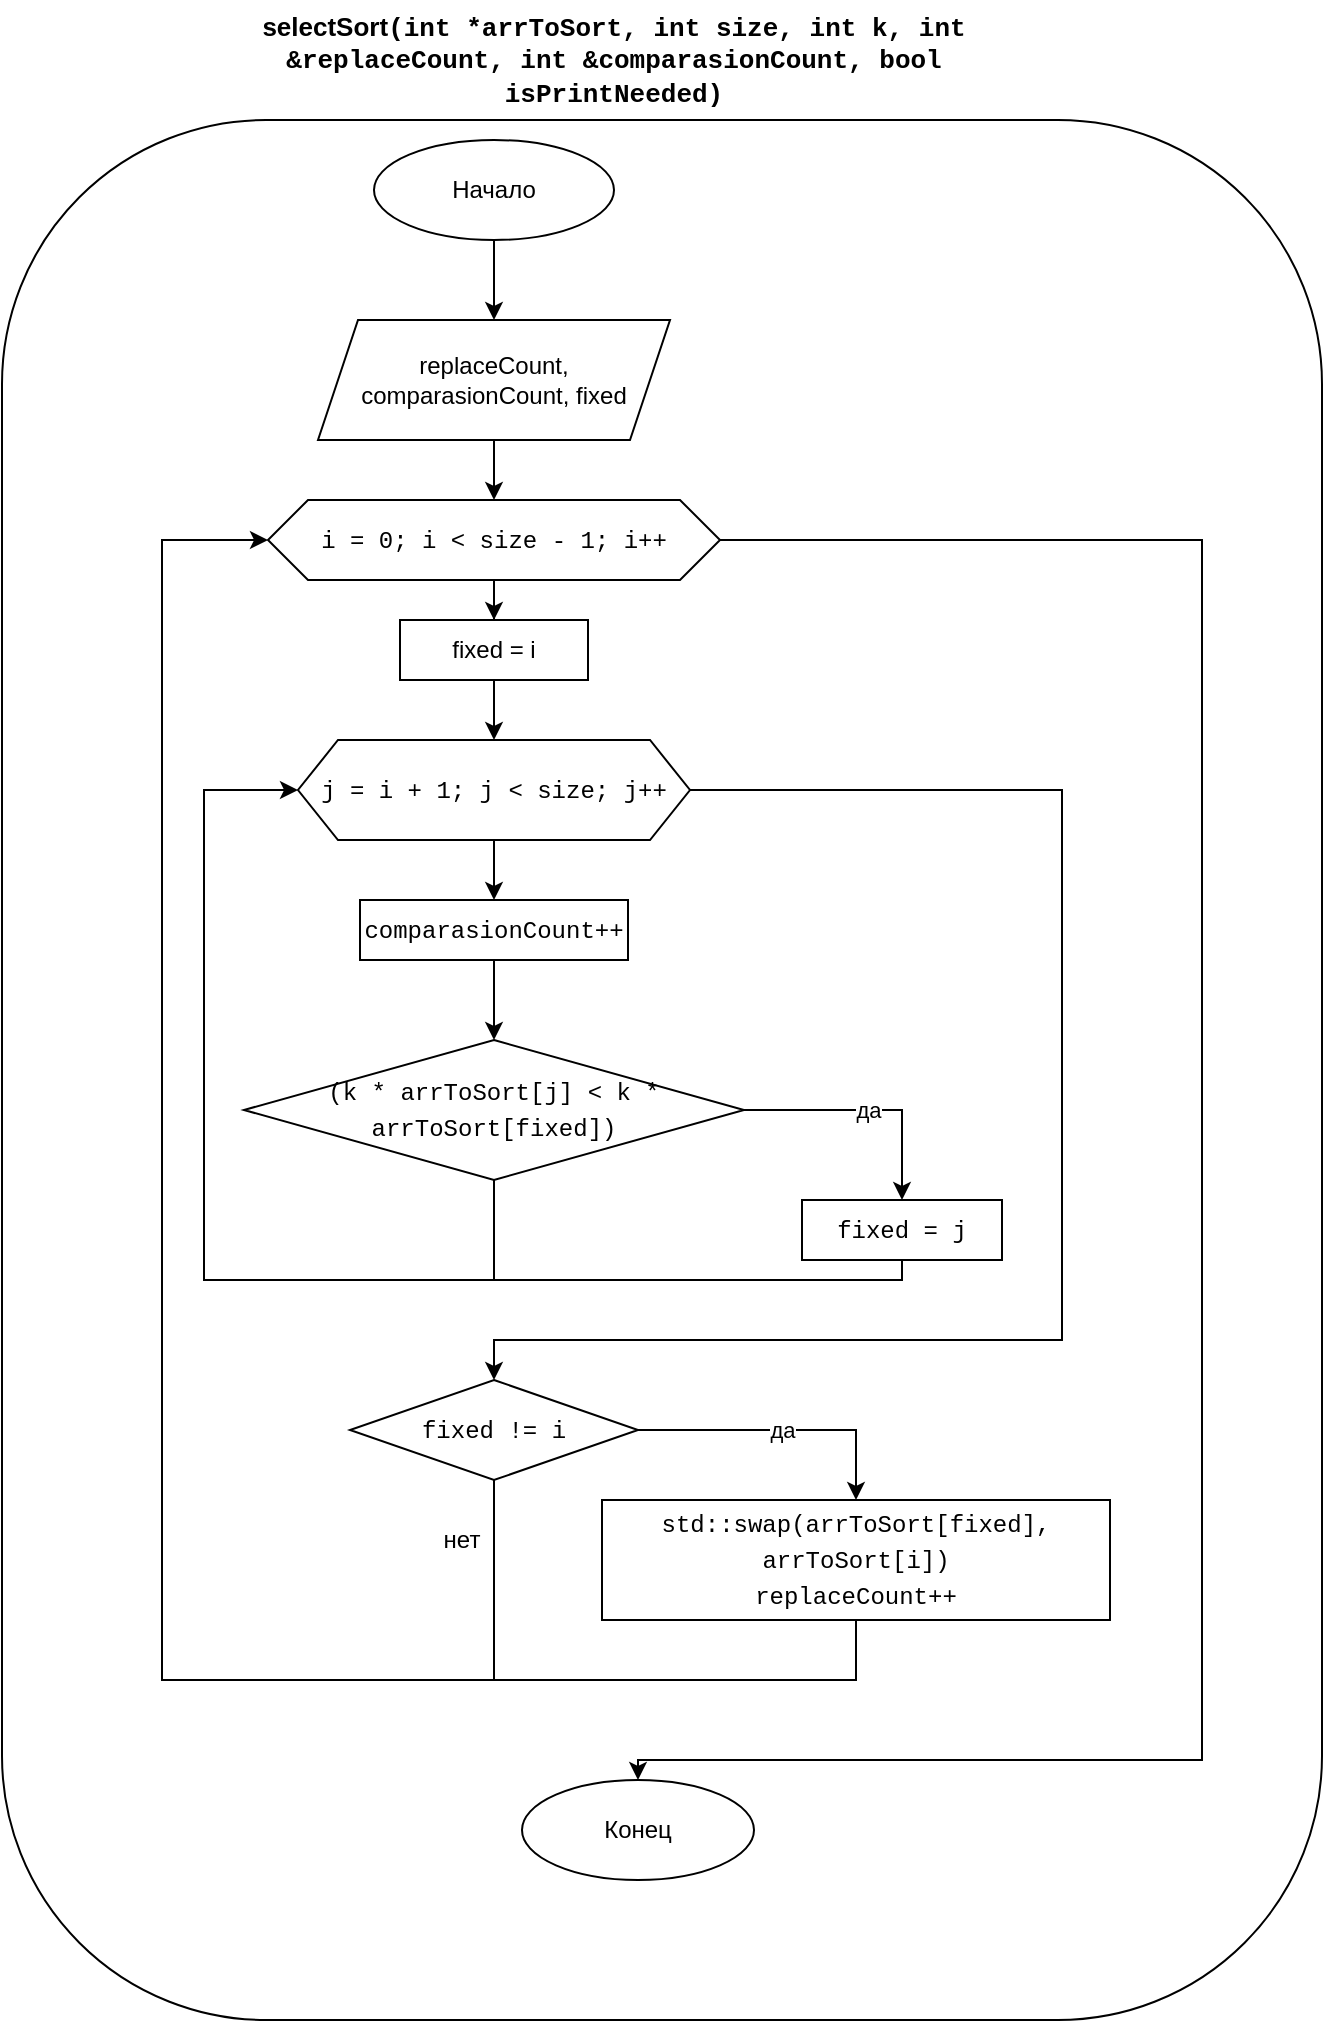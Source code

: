 <mxfile version="15.1.3" type="device"><diagram id="ImeT4RoPJ0O0WgbJs0aF" name="Страница 1"><mxGraphModel dx="946" dy="672" grid="1" gridSize="10" guides="1" tooltips="1" connect="1" arrows="1" fold="1" page="1" pageScale="1" pageWidth="827" pageHeight="1169" math="0" shadow="0"><root><mxCell id="0"/><mxCell id="1" parent="0"/><mxCell id="ABT2fALoweKapUYairp7-1" value="" style="rounded=1;whiteSpace=wrap;html=1;arcSize=20;fillColor=none;" parent="1" vertex="1"><mxGeometry x="130" y="70" width="660" height="950" as="geometry"/></mxCell><mxCell id="ABT2fALoweKapUYairp7-2" value="&lt;font style=&quot;font-size: 13px&quot;&gt;&lt;b&gt;selectSort&lt;font face=&quot;menlo, monaco, courier new, monospace&quot;&gt;(int&amp;nbsp;&lt;/font&gt;&lt;span style=&quot;font-family: &amp;#34;menlo&amp;#34; , &amp;#34;monaco&amp;#34; , &amp;#34;courier new&amp;#34; , monospace&quot;&gt;*&lt;/span&gt;&lt;span style=&quot;font-family: &amp;#34;menlo&amp;#34; , &amp;#34;monaco&amp;#34; , &amp;#34;courier new&amp;#34; , monospace&quot;&gt;arrToSort&lt;/span&gt;&lt;span style=&quot;font-family: &amp;#34;menlo&amp;#34; , &amp;#34;monaco&amp;#34; , &amp;#34;courier new&amp;#34; , monospace&quot;&gt;, &lt;/span&gt;&lt;span style=&quot;font-family: &amp;#34;menlo&amp;#34; , &amp;#34;monaco&amp;#34; , &amp;#34;courier new&amp;#34; , monospace&quot;&gt;int&lt;/span&gt;&lt;span style=&quot;font-family: &amp;#34;menlo&amp;#34; , &amp;#34;monaco&amp;#34; , &amp;#34;courier new&amp;#34; , monospace&quot;&gt; &lt;/span&gt;&lt;span style=&quot;font-family: &amp;#34;menlo&amp;#34; , &amp;#34;monaco&amp;#34; , &amp;#34;courier new&amp;#34; , monospace&quot;&gt;size&lt;/span&gt;&lt;span style=&quot;font-family: &amp;#34;menlo&amp;#34; , &amp;#34;monaco&amp;#34; , &amp;#34;courier new&amp;#34; , monospace&quot;&gt;, &lt;/span&gt;&lt;span style=&quot;font-family: &amp;#34;menlo&amp;#34; , &amp;#34;monaco&amp;#34; , &amp;#34;courier new&amp;#34; , monospace&quot;&gt;int&lt;/span&gt;&lt;span style=&quot;font-family: &amp;#34;menlo&amp;#34; , &amp;#34;monaco&amp;#34; , &amp;#34;courier new&amp;#34; , monospace&quot;&gt; &lt;/span&gt;&lt;span style=&quot;font-family: &amp;#34;menlo&amp;#34; , &amp;#34;monaco&amp;#34; , &amp;#34;courier new&amp;#34; , monospace&quot;&gt;k&lt;/span&gt;&lt;span style=&quot;font-family: &amp;#34;menlo&amp;#34; , &amp;#34;monaco&amp;#34; , &amp;#34;courier new&amp;#34; , monospace&quot;&gt;, &lt;/span&gt;&lt;span style=&quot;font-family: &amp;#34;menlo&amp;#34; , &amp;#34;monaco&amp;#34; , &amp;#34;courier new&amp;#34; , monospace&quot;&gt;int&lt;/span&gt;&lt;span style=&quot;font-family: &amp;#34;menlo&amp;#34; , &amp;#34;monaco&amp;#34; , &amp;#34;courier new&amp;#34; , monospace&quot;&gt; &lt;/span&gt;&lt;span style=&quot;font-family: &amp;#34;menlo&amp;#34; , &amp;#34;monaco&amp;#34; , &amp;#34;courier new&amp;#34; , monospace&quot;&gt;&amp;amp;&lt;/span&gt;&lt;span style=&quot;font-family: &amp;#34;menlo&amp;#34; , &amp;#34;monaco&amp;#34; , &amp;#34;courier new&amp;#34; , monospace&quot;&gt;replaceCount&lt;/span&gt;&lt;span style=&quot;font-family: &amp;#34;menlo&amp;#34; , &amp;#34;monaco&amp;#34; , &amp;#34;courier new&amp;#34; , monospace&quot;&gt;, &lt;/span&gt;&lt;span style=&quot;font-family: &amp;#34;menlo&amp;#34; , &amp;#34;monaco&amp;#34; , &amp;#34;courier new&amp;#34; , monospace&quot;&gt;int&lt;/span&gt;&lt;span style=&quot;font-family: &amp;#34;menlo&amp;#34; , &amp;#34;monaco&amp;#34; , &amp;#34;courier new&amp;#34; , monospace&quot;&gt; &lt;/span&gt;&lt;span style=&quot;font-family: &amp;#34;menlo&amp;#34; , &amp;#34;monaco&amp;#34; , &amp;#34;courier new&amp;#34; , monospace&quot;&gt;&amp;amp;&lt;/span&gt;&lt;span style=&quot;font-family: &amp;#34;menlo&amp;#34; , &amp;#34;monaco&amp;#34; , &amp;#34;courier new&amp;#34; , monospace&quot;&gt;comparasionCount&lt;/span&gt;&lt;span style=&quot;font-family: &amp;#34;menlo&amp;#34; , &amp;#34;monaco&amp;#34; , &amp;#34;courier new&amp;#34; , monospace&quot;&gt;, &lt;/span&gt;&lt;span style=&quot;font-family: &amp;#34;menlo&amp;#34; , &amp;#34;monaco&amp;#34; , &amp;#34;courier new&amp;#34; , monospace&quot;&gt;bool&lt;/span&gt;&lt;span style=&quot;font-family: &amp;#34;menlo&amp;#34; , &amp;#34;monaco&amp;#34; , &amp;#34;courier new&amp;#34; , monospace&quot;&gt; &lt;/span&gt;&lt;span style=&quot;font-family: &amp;#34;menlo&amp;#34; , &amp;#34;monaco&amp;#34; , &amp;#34;courier new&amp;#34; , monospace&quot;&gt;isPrintNeeded&lt;/span&gt;&lt;span style=&quot;font-family: &amp;#34;menlo&amp;#34; , &amp;#34;monaco&amp;#34; , &amp;#34;courier new&amp;#34; , monospace&quot;&gt;)&lt;/span&gt;&lt;/b&gt;&lt;/font&gt;" style="text;html=1;strokeColor=none;fillColor=none;align=center;verticalAlign=middle;whiteSpace=wrap;rounded=0;" parent="1" vertex="1"><mxGeometry x="230" y="10" width="412" height="60" as="geometry"/></mxCell><mxCell id="ABT2fALoweKapUYairp7-5" value="" style="edgeStyle=orthogonalEdgeStyle;rounded=0;orthogonalLoop=1;jettySize=auto;html=1;" parent="1" source="ABT2fALoweKapUYairp7-3" target="ABT2fALoweKapUYairp7-4" edge="1"><mxGeometry relative="1" as="geometry"/></mxCell><mxCell id="ABT2fALoweKapUYairp7-3" value="Начало" style="ellipse;whiteSpace=wrap;html=1;fillColor=none;" parent="1" vertex="1"><mxGeometry x="316" y="80" width="120" height="50" as="geometry"/></mxCell><mxCell id="ABT2fALoweKapUYairp7-7" value="" style="edgeStyle=orthogonalEdgeStyle;rounded=0;orthogonalLoop=1;jettySize=auto;html=1;" parent="1" source="ABT2fALoweKapUYairp7-4" target="ABT2fALoweKapUYairp7-6" edge="1"><mxGeometry relative="1" as="geometry"/></mxCell><mxCell id="ABT2fALoweKapUYairp7-4" value="replaceCount, comparasionCount, fixed" style="shape=parallelogram;perimeter=parallelogramPerimeter;whiteSpace=wrap;html=1;fixedSize=1;fillColor=none;" parent="1" vertex="1"><mxGeometry x="288" y="170" width="176" height="60" as="geometry"/></mxCell><mxCell id="ABT2fALoweKapUYairp7-9" value="" style="edgeStyle=orthogonalEdgeStyle;rounded=0;orthogonalLoop=1;jettySize=auto;html=1;" parent="1" source="ABT2fALoweKapUYairp7-6" target="ABT2fALoweKapUYairp7-8" edge="1"><mxGeometry relative="1" as="geometry"/></mxCell><mxCell id="2ihdVEc7U8rsXTOA3h8d-4" value="" style="edgeStyle=orthogonalEdgeStyle;rounded=0;orthogonalLoop=1;jettySize=auto;html=1;entryX=0.5;entryY=0;entryDx=0;entryDy=0;" edge="1" parent="1" source="ABT2fALoweKapUYairp7-6" target="2ihdVEc7U8rsXTOA3h8d-2"><mxGeometry relative="1" as="geometry"><mxPoint x="569" y="280" as="targetPoint"/><Array as="points"><mxPoint x="730" y="280"/><mxPoint x="730" y="890"/><mxPoint x="448" y="890"/></Array></mxGeometry></mxCell><mxCell id="ABT2fALoweKapUYairp7-6" value="&lt;div style=&quot;font-family: menlo, monaco, &amp;quot;courier new&amp;quot;, monospace; line-height: 18px;&quot;&gt;&lt;span style=&quot;&quot;&gt;i&lt;/span&gt; &lt;span style=&quot;&quot;&gt;=&lt;/span&gt; &lt;span style=&quot;&quot;&gt;0&lt;/span&gt;; &lt;span style=&quot;&quot;&gt;i&lt;/span&gt; &lt;span style=&quot;&quot;&gt;&amp;lt;&lt;/span&gt; size &lt;span style=&quot;&quot;&gt;-&lt;/span&gt; &lt;span style=&quot;&quot;&gt;1&lt;/span&gt;; &lt;span style=&quot;&quot;&gt;i&lt;/span&gt;&lt;span style=&quot;&quot;&gt;++&lt;/span&gt;&lt;/div&gt;" style="shape=hexagon;perimeter=hexagonPerimeter2;whiteSpace=wrap;html=1;fixedSize=1;fillColor=none;" parent="1" vertex="1"><mxGeometry x="263" y="260" width="226" height="40" as="geometry"/></mxCell><mxCell id="ABT2fALoweKapUYairp7-11" value="" style="edgeStyle=orthogonalEdgeStyle;rounded=0;orthogonalLoop=1;jettySize=auto;html=1;" parent="1" source="ABT2fALoweKapUYairp7-8" target="ABT2fALoweKapUYairp7-10" edge="1"><mxGeometry relative="1" as="geometry"/></mxCell><mxCell id="ABT2fALoweKapUYairp7-8" value="fixed = i" style="whiteSpace=wrap;html=1;fillColor=none;" parent="1" vertex="1"><mxGeometry x="329" y="320" width="94" height="30" as="geometry"/></mxCell><mxCell id="ABT2fALoweKapUYairp7-13" value="" style="edgeStyle=orthogonalEdgeStyle;rounded=0;orthogonalLoop=1;jettySize=auto;html=1;" parent="1" source="ABT2fALoweKapUYairp7-10" target="ABT2fALoweKapUYairp7-12" edge="1"><mxGeometry relative="1" as="geometry"/></mxCell><mxCell id="ABT2fALoweKapUYairp7-25" value="" style="edgeStyle=orthogonalEdgeStyle;rounded=0;orthogonalLoop=1;jettySize=auto;html=1;endArrow=classic;endFill=1;" parent="1" source="ABT2fALoweKapUYairp7-10" target="ABT2fALoweKapUYairp7-24" edge="1"><mxGeometry relative="1" as="geometry"><Array as="points"><mxPoint x="660" y="405"/><mxPoint x="660" y="680"/><mxPoint x="376" y="680"/></Array></mxGeometry></mxCell><mxCell id="ABT2fALoweKapUYairp7-10" value="&lt;div style=&quot;font-family: menlo, monaco, &amp;quot;courier new&amp;quot;, monospace; line-height: 18px;&quot;&gt;&lt;span style=&quot;&quot;&gt;j&lt;/span&gt; &lt;span style=&quot;&quot;&gt;=&lt;/span&gt; &lt;span style=&quot;&quot;&gt;i&lt;/span&gt; &lt;span style=&quot;&quot;&gt;+&lt;/span&gt; &lt;span style=&quot;&quot;&gt;1&lt;/span&gt;; &lt;span style=&quot;&quot;&gt;j&lt;/span&gt; &lt;span style=&quot;&quot;&gt;&amp;lt;&lt;/span&gt; size; &lt;span style=&quot;&quot;&gt;j&lt;/span&gt;&lt;span style=&quot;&quot;&gt;++&lt;/span&gt;&lt;/div&gt;" style="shape=hexagon;perimeter=hexagonPerimeter2;whiteSpace=wrap;html=1;fixedSize=1;fillColor=none;" parent="1" vertex="1"><mxGeometry x="278" y="380" width="196" height="50" as="geometry"/></mxCell><mxCell id="ABT2fALoweKapUYairp7-15" value="" style="edgeStyle=orthogonalEdgeStyle;rounded=0;orthogonalLoop=1;jettySize=auto;html=1;" parent="1" source="ABT2fALoweKapUYairp7-12" target="ABT2fALoweKapUYairp7-14" edge="1"><mxGeometry relative="1" as="geometry"/></mxCell><mxCell id="ABT2fALoweKapUYairp7-12" value="&lt;meta charset=&quot;utf-8&quot;&gt;&lt;div style=&quot;font-family: menlo, monaco, &amp;quot;courier new&amp;quot;, monospace; font-weight: normal; font-size: 12px; line-height: 18px;&quot;&gt;&lt;div&gt;&lt;span style=&quot;&quot;&gt;comparasionCount&lt;/span&gt;&lt;span style=&quot;&quot;&gt;++&lt;/span&gt;&lt;/div&gt;&lt;/div&gt;" style="whiteSpace=wrap;html=1;fillColor=none;" parent="1" vertex="1"><mxGeometry x="309" y="460" width="134" height="30" as="geometry"/></mxCell><mxCell id="ABT2fALoweKapUYairp7-17" value="да" style="edgeStyle=orthogonalEdgeStyle;rounded=0;orthogonalLoop=1;jettySize=auto;html=1;" parent="1" source="ABT2fALoweKapUYairp7-14" target="ABT2fALoweKapUYairp7-16" edge="1"><mxGeometry relative="1" as="geometry"/></mxCell><mxCell id="ABT2fALoweKapUYairp7-19" value="" style="edgeStyle=orthogonalEdgeStyle;rounded=0;orthogonalLoop=1;jettySize=auto;html=1;" parent="1" source="ABT2fALoweKapUYairp7-14" edge="1"><mxGeometry relative="1" as="geometry"><mxPoint x="278" y="405" as="targetPoint"/><Array as="points"><mxPoint x="376" y="650"/><mxPoint x="231" y="650"/><mxPoint x="231" y="405"/></Array></mxGeometry></mxCell><mxCell id="ABT2fALoweKapUYairp7-14" value="&lt;meta charset=&quot;utf-8&quot;&gt;&lt;div style=&quot;font-family: menlo, monaco, &amp;quot;courier new&amp;quot;, monospace; font-weight: normal; font-size: 12px; line-height: 18px;&quot;&gt;&lt;div&gt;&lt;span style=&quot;&quot;&gt;(&lt;/span&gt;&lt;span style=&quot;&quot;&gt;k&lt;/span&gt;&lt;span style=&quot;&quot;&gt; &lt;/span&gt;&lt;span style=&quot;&quot;&gt;*&lt;/span&gt;&lt;span style=&quot;&quot;&gt; &lt;/span&gt;&lt;span style=&quot;&quot;&gt;arrToSort&lt;/span&gt;&lt;span style=&quot;&quot;&gt;[&lt;/span&gt;&lt;span style=&quot;&quot;&gt;j&lt;/span&gt;&lt;span style=&quot;&quot;&gt;] &lt;/span&gt;&lt;span style=&quot;&quot;&gt;&amp;lt;&lt;/span&gt;&lt;span style=&quot;&quot;&gt; &lt;/span&gt;&lt;span style=&quot;&quot;&gt;k&lt;/span&gt;&lt;span style=&quot;&quot;&gt; &lt;/span&gt;&lt;span style=&quot;&quot;&gt;*&lt;/span&gt;&lt;span style=&quot;&quot;&gt; &lt;/span&gt;&lt;span style=&quot;&quot;&gt;arrToSort&lt;/span&gt;&lt;span style=&quot;&quot;&gt;[&lt;/span&gt;&lt;span style=&quot;&quot;&gt;fixed&lt;/span&gt;&lt;span style=&quot;&quot;&gt;])&lt;/span&gt;&lt;/div&gt;&lt;/div&gt;" style="rhombus;whiteSpace=wrap;html=1;fillColor=none;" parent="1" vertex="1"><mxGeometry x="251" y="530" width="250" height="70" as="geometry"/></mxCell><mxCell id="ABT2fALoweKapUYairp7-21" value="" style="edgeStyle=orthogonalEdgeStyle;rounded=0;orthogonalLoop=1;jettySize=auto;html=1;endArrow=none;endFill=0;" parent="1" source="ABT2fALoweKapUYairp7-16" edge="1"><mxGeometry relative="1" as="geometry"><mxPoint x="360" y="650" as="targetPoint"/><Array as="points"><mxPoint x="580" y="650"/></Array></mxGeometry></mxCell><mxCell id="ABT2fALoweKapUYairp7-16" value="&lt;meta charset=&quot;utf-8&quot;&gt;&lt;div style=&quot;font-family: menlo, monaco, &amp;quot;courier new&amp;quot;, monospace; font-weight: normal; font-size: 12px; line-height: 18px;&quot;&gt;&lt;div&gt;&lt;span style=&quot;&quot;&gt;fixed&lt;/span&gt;&lt;span style=&quot;&quot;&gt; &lt;/span&gt;&lt;span style=&quot;&quot;&gt;=&lt;/span&gt;&lt;span style=&quot;&quot;&gt; &lt;/span&gt;&lt;span style=&quot;&quot;&gt;j&lt;/span&gt;&lt;/div&gt;&lt;/div&gt;" style="whiteSpace=wrap;html=1;fillColor=none;" parent="1" vertex="1"><mxGeometry x="530" y="610" width="100" height="30" as="geometry"/></mxCell><mxCell id="ABT2fALoweKapUYairp7-27" value="да" style="edgeStyle=orthogonalEdgeStyle;rounded=0;orthogonalLoop=1;jettySize=auto;html=1;endArrow=classic;endFill=1;entryX=0.5;entryY=0;entryDx=0;entryDy=0;" parent="1" source="ABT2fALoweKapUYairp7-24" target="ABT2fALoweKapUYairp7-26" edge="1"><mxGeometry relative="1" as="geometry"><Array as="points"><mxPoint x="557" y="725"/></Array></mxGeometry></mxCell><mxCell id="ABT2fALoweKapUYairp7-29" value="" style="edgeStyle=orthogonalEdgeStyle;rounded=0;orthogonalLoop=1;jettySize=auto;html=1;endArrow=classic;endFill=1;entryX=0;entryY=0.5;entryDx=0;entryDy=0;" parent="1" source="ABT2fALoweKapUYairp7-24" target="ABT2fALoweKapUYairp7-6" edge="1"><mxGeometry relative="1" as="geometry"><mxPoint x="376" y="830" as="targetPoint"/><Array as="points"><mxPoint x="376" y="850"/><mxPoint x="210" y="850"/><mxPoint x="210" y="280"/></Array></mxGeometry></mxCell><mxCell id="ABT2fALoweKapUYairp7-24" value="&lt;meta charset=&quot;utf-8&quot;&gt;&lt;div style=&quot;font-family: menlo, monaco, &amp;quot;courier new&amp;quot;, monospace; font-weight: normal; font-size: 12px; line-height: 18px;&quot;&gt;&lt;div&gt;&lt;span style=&quot;&quot;&gt;fixed&lt;/span&gt;&lt;span style=&quot;&quot;&gt; &lt;/span&gt;&lt;span style=&quot;&quot;&gt;!=&lt;/span&gt;&lt;span style=&quot;&quot;&gt; &lt;/span&gt;&lt;span style=&quot;&quot;&gt;i&lt;/span&gt;&lt;/div&gt;&lt;/div&gt;" style="rhombus;whiteSpace=wrap;html=1;fillColor=none;" parent="1" vertex="1"><mxGeometry x="304" y="700" width="144" height="50" as="geometry"/></mxCell><mxCell id="ABT2fALoweKapUYairp7-31" value="" style="edgeStyle=orthogonalEdgeStyle;rounded=0;orthogonalLoop=1;jettySize=auto;html=1;endArrow=none;endFill=0;" parent="1" source="ABT2fALoweKapUYairp7-26" edge="1"><mxGeometry relative="1" as="geometry"><mxPoint x="360" y="850" as="targetPoint"/><Array as="points"><mxPoint x="557" y="850"/></Array></mxGeometry></mxCell><mxCell id="ABT2fALoweKapUYairp7-26" value="&lt;div style=&quot;font-family: menlo, monaco, &amp;quot;courier new&amp;quot;, monospace; font-weight: normal; font-size: 12px; line-height: 18px;&quot;&gt;&lt;div&gt;&lt;span style=&quot;&quot;&gt;std::&lt;/span&gt;&lt;span style=&quot;&quot;&gt;swap&lt;/span&gt;&lt;span style=&quot;&quot;&gt;(&lt;/span&gt;&lt;span style=&quot;&quot;&gt;arrToSort&lt;/span&gt;&lt;span style=&quot;&quot;&gt;[&lt;/span&gt;&lt;span style=&quot;&quot;&gt;fixed&lt;/span&gt;&lt;span style=&quot;&quot;&gt;], &lt;/span&gt;&lt;span style=&quot;&quot;&gt;arrToSort&lt;/span&gt;&lt;span style=&quot;&quot;&gt;[&lt;/span&gt;&lt;span style=&quot;&quot;&gt;i&lt;/span&gt;&lt;span style=&quot;&quot;&gt;])&lt;/span&gt;&lt;/div&gt;&lt;div&gt;&lt;div style=&quot;font-family: &amp;quot;menlo&amp;quot; , &amp;quot;monaco&amp;quot; , &amp;quot;courier new&amp;quot; , monospace ; line-height: 18px&quot;&gt;replaceCount&lt;span style=&quot;&quot;&gt;++&lt;/span&gt;&lt;/div&gt;&lt;/div&gt;&lt;/div&gt;" style="whiteSpace=wrap;html=1;fillColor=none;" parent="1" vertex="1"><mxGeometry x="430" y="760" width="254" height="60" as="geometry"/></mxCell><mxCell id="2ihdVEc7U8rsXTOA3h8d-2" value="Конец" style="ellipse;whiteSpace=wrap;html=1;" vertex="1" parent="1"><mxGeometry x="390" y="900" width="116" height="50" as="geometry"/></mxCell><mxCell id="2ihdVEc7U8rsXTOA3h8d-5" value="нет" style="text;html=1;strokeColor=none;fillColor=none;align=center;verticalAlign=middle;whiteSpace=wrap;rounded=0;" vertex="1" parent="1"><mxGeometry x="340" y="770" width="40" height="20" as="geometry"/></mxCell></root></mxGraphModel></diagram></mxfile>
